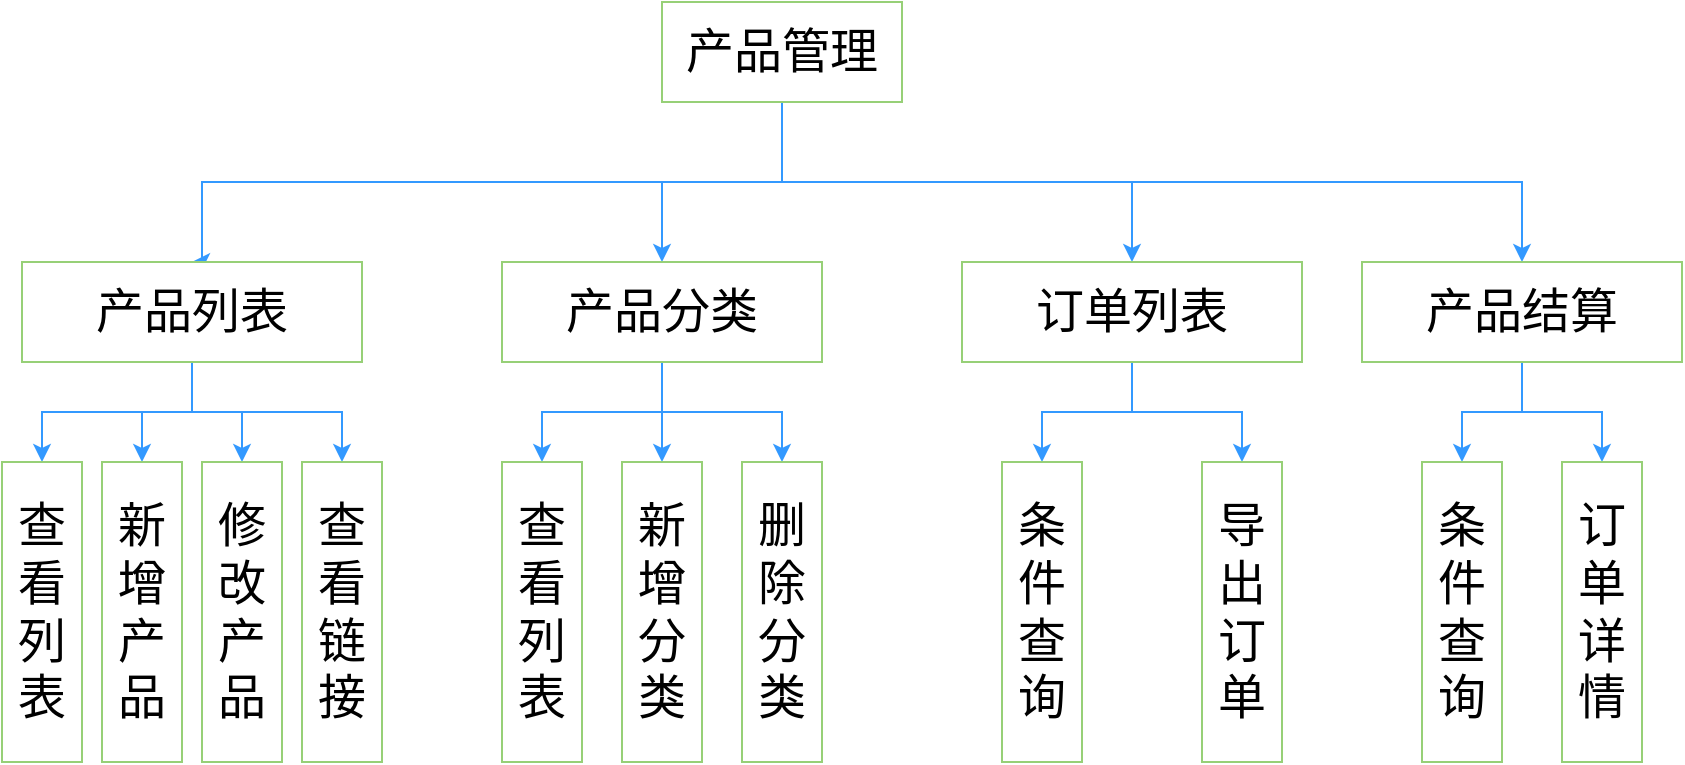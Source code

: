 <mxfile version="20.2.6" type="github">
  <diagram id="2YnmBvnwqgAyrmYYEAlh" name="第 1 页">
    <mxGraphModel dx="1426" dy="1849" grid="1" gridSize="10" guides="1" tooltips="1" connect="1" arrows="1" fold="1" page="1" pageScale="1" pageWidth="827" pageHeight="1169" math="0" shadow="0">
      <root>
        <mxCell id="0" />
        <mxCell id="1" parent="0" />
        <mxCell id="NgeabX5yVp1asUE-ojEV-1" style="edgeStyle=orthogonalEdgeStyle;rounded=0;orthogonalLoop=1;jettySize=auto;html=1;entryX=0.5;entryY=0;entryDx=0;entryDy=0;fontSize=24;strokeColor=#3399FF;" edge="1" parent="1" source="NgeabX5yVp1asUE-ojEV-5" target="NgeabX5yVp1asUE-ojEV-6">
          <mxGeometry relative="1" as="geometry">
            <Array as="points">
              <mxPoint x="470" y="-570" />
              <mxPoint x="180" y="-570" />
              <mxPoint x="180" y="-530" />
            </Array>
          </mxGeometry>
        </mxCell>
        <mxCell id="NgeabX5yVp1asUE-ojEV-2" style="edgeStyle=orthogonalEdgeStyle;rounded=0;orthogonalLoop=1;jettySize=auto;html=1;entryX=0.5;entryY=0;entryDx=0;entryDy=0;fontSize=24;strokeColor=#3399FF;" edge="1" parent="1" source="NgeabX5yVp1asUE-ojEV-5" target="NgeabX5yVp1asUE-ojEV-7">
          <mxGeometry relative="1" as="geometry">
            <Array as="points">
              <mxPoint x="470" y="-570" />
              <mxPoint x="410" y="-570" />
            </Array>
          </mxGeometry>
        </mxCell>
        <mxCell id="NgeabX5yVp1asUE-ojEV-3" style="edgeStyle=orthogonalEdgeStyle;rounded=0;orthogonalLoop=1;jettySize=auto;html=1;entryX=0.5;entryY=0;entryDx=0;entryDy=0;fontSize=24;strokeColor=#3399FF;" edge="1" parent="1" source="NgeabX5yVp1asUE-ojEV-5" target="NgeabX5yVp1asUE-ojEV-8">
          <mxGeometry relative="1" as="geometry">
            <Array as="points">
              <mxPoint x="470" y="-570" />
              <mxPoint x="645" y="-570" />
            </Array>
          </mxGeometry>
        </mxCell>
        <mxCell id="NgeabX5yVp1asUE-ojEV-4" style="edgeStyle=orthogonalEdgeStyle;rounded=0;orthogonalLoop=1;jettySize=auto;html=1;entryX=0.5;entryY=0;entryDx=0;entryDy=0;fontSize=24;strokeColor=#3399FF;" edge="1" parent="1" source="NgeabX5yVp1asUE-ojEV-5" target="NgeabX5yVp1asUE-ojEV-9">
          <mxGeometry relative="1" as="geometry">
            <Array as="points">
              <mxPoint x="470" y="-570" />
              <mxPoint x="840" y="-570" />
            </Array>
          </mxGeometry>
        </mxCell>
        <mxCell id="NgeabX5yVp1asUE-ojEV-5" value="产品管理" style="rounded=0;whiteSpace=wrap;html=1;fontSize=24;strokeColor=#97D077;" vertex="1" parent="1">
          <mxGeometry x="410" y="-660" width="120" height="50" as="geometry" />
        </mxCell>
        <mxCell id="NgeabX5yVp1asUE-ojEV-22" style="edgeStyle=orthogonalEdgeStyle;rounded=0;orthogonalLoop=1;jettySize=auto;html=1;entryX=0.5;entryY=0;entryDx=0;entryDy=0;fontSize=24;strokeColor=#3399FF;" edge="1" parent="1" source="NgeabX5yVp1asUE-ojEV-6" target="NgeabX5yVp1asUE-ojEV-10">
          <mxGeometry relative="1" as="geometry" />
        </mxCell>
        <mxCell id="NgeabX5yVp1asUE-ojEV-23" style="edgeStyle=orthogonalEdgeStyle;rounded=0;orthogonalLoop=1;jettySize=auto;html=1;entryX=0.5;entryY=0;entryDx=0;entryDy=0;fontSize=24;strokeColor=#3399FF;" edge="1" parent="1" source="NgeabX5yVp1asUE-ojEV-6" target="NgeabX5yVp1asUE-ojEV-12">
          <mxGeometry relative="1" as="geometry" />
        </mxCell>
        <mxCell id="NgeabX5yVp1asUE-ojEV-24" style="edgeStyle=orthogonalEdgeStyle;rounded=0;orthogonalLoop=1;jettySize=auto;html=1;entryX=0.5;entryY=0;entryDx=0;entryDy=0;fontSize=24;strokeColor=#3399FF;" edge="1" parent="1" source="NgeabX5yVp1asUE-ojEV-6" target="NgeabX5yVp1asUE-ojEV-13">
          <mxGeometry relative="1" as="geometry" />
        </mxCell>
        <mxCell id="NgeabX5yVp1asUE-ojEV-25" style="edgeStyle=orthogonalEdgeStyle;rounded=0;orthogonalLoop=1;jettySize=auto;html=1;fontSize=24;strokeColor=#3399FF;" edge="1" parent="1" source="NgeabX5yVp1asUE-ojEV-6" target="NgeabX5yVp1asUE-ojEV-14">
          <mxGeometry relative="1" as="geometry" />
        </mxCell>
        <mxCell id="NgeabX5yVp1asUE-ojEV-6" value="产品列表" style="rounded=0;whiteSpace=wrap;html=1;fontSize=24;strokeColor=#97D077;" vertex="1" parent="1">
          <mxGeometry x="90" y="-530" width="170" height="50" as="geometry" />
        </mxCell>
        <mxCell id="NgeabX5yVp1asUE-ojEV-26" style="edgeStyle=orthogonalEdgeStyle;rounded=0;orthogonalLoop=1;jettySize=auto;html=1;entryX=0.5;entryY=0;entryDx=0;entryDy=0;fontSize=24;strokeColor=#3399FF;" edge="1" parent="1" source="NgeabX5yVp1asUE-ojEV-7" target="NgeabX5yVp1asUE-ojEV-15">
          <mxGeometry relative="1" as="geometry" />
        </mxCell>
        <mxCell id="NgeabX5yVp1asUE-ojEV-27" style="edgeStyle=orthogonalEdgeStyle;rounded=0;orthogonalLoop=1;jettySize=auto;html=1;entryX=0.5;entryY=0;entryDx=0;entryDy=0;fontSize=24;strokeColor=#3399FF;" edge="1" parent="1" source="NgeabX5yVp1asUE-ojEV-7" target="NgeabX5yVp1asUE-ojEV-16">
          <mxGeometry relative="1" as="geometry" />
        </mxCell>
        <mxCell id="NgeabX5yVp1asUE-ojEV-28" style="edgeStyle=orthogonalEdgeStyle;rounded=0;orthogonalLoop=1;jettySize=auto;html=1;entryX=0.5;entryY=0;entryDx=0;entryDy=0;fontSize=24;strokeColor=#3399FF;" edge="1" parent="1" source="NgeabX5yVp1asUE-ojEV-7" target="NgeabX5yVp1asUE-ojEV-17">
          <mxGeometry relative="1" as="geometry" />
        </mxCell>
        <mxCell id="NgeabX5yVp1asUE-ojEV-7" value="产品分类" style="rounded=0;whiteSpace=wrap;html=1;fontSize=24;strokeColor=#97D077;" vertex="1" parent="1">
          <mxGeometry x="330" y="-530" width="160" height="50" as="geometry" />
        </mxCell>
        <mxCell id="NgeabX5yVp1asUE-ojEV-29" style="edgeStyle=orthogonalEdgeStyle;rounded=0;orthogonalLoop=1;jettySize=auto;html=1;entryX=0.5;entryY=0;entryDx=0;entryDy=0;fontSize=24;strokeColor=#3399FF;" edge="1" parent="1" source="NgeabX5yVp1asUE-ojEV-8" target="NgeabX5yVp1asUE-ojEV-18">
          <mxGeometry relative="1" as="geometry" />
        </mxCell>
        <mxCell id="NgeabX5yVp1asUE-ojEV-30" style="edgeStyle=orthogonalEdgeStyle;rounded=0;orthogonalLoop=1;jettySize=auto;html=1;entryX=0.5;entryY=0;entryDx=0;entryDy=0;fontSize=24;strokeColor=#3399FF;" edge="1" parent="1" source="NgeabX5yVp1asUE-ojEV-8" target="NgeabX5yVp1asUE-ojEV-19">
          <mxGeometry relative="1" as="geometry" />
        </mxCell>
        <mxCell id="NgeabX5yVp1asUE-ojEV-8" value="订单列表" style="rounded=0;whiteSpace=wrap;html=1;fontSize=24;strokeColor=#97D077;" vertex="1" parent="1">
          <mxGeometry x="560" y="-530" width="170" height="50" as="geometry" />
        </mxCell>
        <mxCell id="NgeabX5yVp1asUE-ojEV-31" style="edgeStyle=orthogonalEdgeStyle;rounded=0;orthogonalLoop=1;jettySize=auto;html=1;entryX=0.5;entryY=0;entryDx=0;entryDy=0;fontSize=24;strokeColor=#3399FF;" edge="1" parent="1" source="NgeabX5yVp1asUE-ojEV-9" target="NgeabX5yVp1asUE-ojEV-20">
          <mxGeometry relative="1" as="geometry" />
        </mxCell>
        <mxCell id="NgeabX5yVp1asUE-ojEV-33" style="edgeStyle=orthogonalEdgeStyle;rounded=0;orthogonalLoop=1;jettySize=auto;html=1;entryX=0.5;entryY=0;entryDx=0;entryDy=0;fontSize=24;strokeColor=#3399FF;" edge="1" parent="1" source="NgeabX5yVp1asUE-ojEV-9" target="NgeabX5yVp1asUE-ojEV-21">
          <mxGeometry relative="1" as="geometry" />
        </mxCell>
        <mxCell id="NgeabX5yVp1asUE-ojEV-9" value="产品结算" style="rounded=0;whiteSpace=wrap;html=1;fontSize=24;strokeColor=#97D077;" vertex="1" parent="1">
          <mxGeometry x="760" y="-530" width="160" height="50" as="geometry" />
        </mxCell>
        <mxCell id="NgeabX5yVp1asUE-ojEV-10" value="&lt;font style=&quot;font-size: 24px;&quot;&gt;查看列表&lt;/font&gt;" style="rounded=0;whiteSpace=wrap;html=1;strokeColor=#97D077;" vertex="1" parent="1">
          <mxGeometry x="80" y="-430" width="40" height="150" as="geometry" />
        </mxCell>
        <mxCell id="NgeabX5yVp1asUE-ojEV-12" value="&lt;span style=&quot;font-size: 24px;&quot;&gt;新增产品&lt;/span&gt;" style="rounded=0;whiteSpace=wrap;html=1;strokeColor=#97D077;" vertex="1" parent="1">
          <mxGeometry x="130" y="-430" width="40" height="150" as="geometry" />
        </mxCell>
        <mxCell id="NgeabX5yVp1asUE-ojEV-13" value="&lt;span style=&quot;font-size: 24px;&quot;&gt;修改产品&lt;/span&gt;" style="rounded=0;whiteSpace=wrap;html=1;strokeColor=#97D077;" vertex="1" parent="1">
          <mxGeometry x="180" y="-430" width="40" height="150" as="geometry" />
        </mxCell>
        <mxCell id="NgeabX5yVp1asUE-ojEV-14" value="&lt;span style=&quot;font-size: 24px;&quot;&gt;查看链接&lt;/span&gt;" style="rounded=0;whiteSpace=wrap;html=1;strokeColor=#97D077;" vertex="1" parent="1">
          <mxGeometry x="230" y="-430" width="40" height="150" as="geometry" />
        </mxCell>
        <mxCell id="NgeabX5yVp1asUE-ojEV-15" value="&lt;span style=&quot;font-size: 24px;&quot;&gt;查看列表&lt;/span&gt;" style="rounded=0;whiteSpace=wrap;html=1;strokeColor=#97D077;" vertex="1" parent="1">
          <mxGeometry x="330" y="-430" width="40" height="150" as="geometry" />
        </mxCell>
        <mxCell id="NgeabX5yVp1asUE-ojEV-16" value="&lt;span style=&quot;font-size: 24px;&quot;&gt;新增分类&lt;/span&gt;" style="rounded=0;whiteSpace=wrap;html=1;strokeColor=#97D077;" vertex="1" parent="1">
          <mxGeometry x="390" y="-430" width="40" height="150" as="geometry" />
        </mxCell>
        <mxCell id="NgeabX5yVp1asUE-ojEV-17" value="&lt;span style=&quot;font-size: 24px;&quot;&gt;删除分类&lt;/span&gt;" style="rounded=0;whiteSpace=wrap;html=1;strokeColor=#97D077;" vertex="1" parent="1">
          <mxGeometry x="450" y="-430" width="40" height="150" as="geometry" />
        </mxCell>
        <mxCell id="NgeabX5yVp1asUE-ojEV-18" value="&lt;span style=&quot;font-size: 24px;&quot;&gt;条件查询&lt;/span&gt;" style="rounded=0;whiteSpace=wrap;html=1;strokeColor=#97D077;" vertex="1" parent="1">
          <mxGeometry x="580" y="-430" width="40" height="150" as="geometry" />
        </mxCell>
        <mxCell id="NgeabX5yVp1asUE-ojEV-19" value="&lt;span style=&quot;font-size: 24px;&quot;&gt;导出&lt;br&gt;订单&lt;br&gt;&lt;/span&gt;" style="rounded=0;whiteSpace=wrap;html=1;strokeColor=#97D077;" vertex="1" parent="1">
          <mxGeometry x="680" y="-430" width="40" height="150" as="geometry" />
        </mxCell>
        <mxCell id="NgeabX5yVp1asUE-ojEV-20" value="&lt;span style=&quot;font-size: 24px;&quot;&gt;条件查询&lt;/span&gt;" style="rounded=0;whiteSpace=wrap;html=1;strokeColor=#97D077;" vertex="1" parent="1">
          <mxGeometry x="790" y="-430" width="40" height="150" as="geometry" />
        </mxCell>
        <mxCell id="NgeabX5yVp1asUE-ojEV-21" value="&lt;span style=&quot;font-size: 24px;&quot;&gt;订单详情&lt;/span&gt;" style="rounded=0;whiteSpace=wrap;html=1;strokeColor=#97D077;" vertex="1" parent="1">
          <mxGeometry x="860" y="-430" width="40" height="150" as="geometry" />
        </mxCell>
      </root>
    </mxGraphModel>
  </diagram>
</mxfile>
